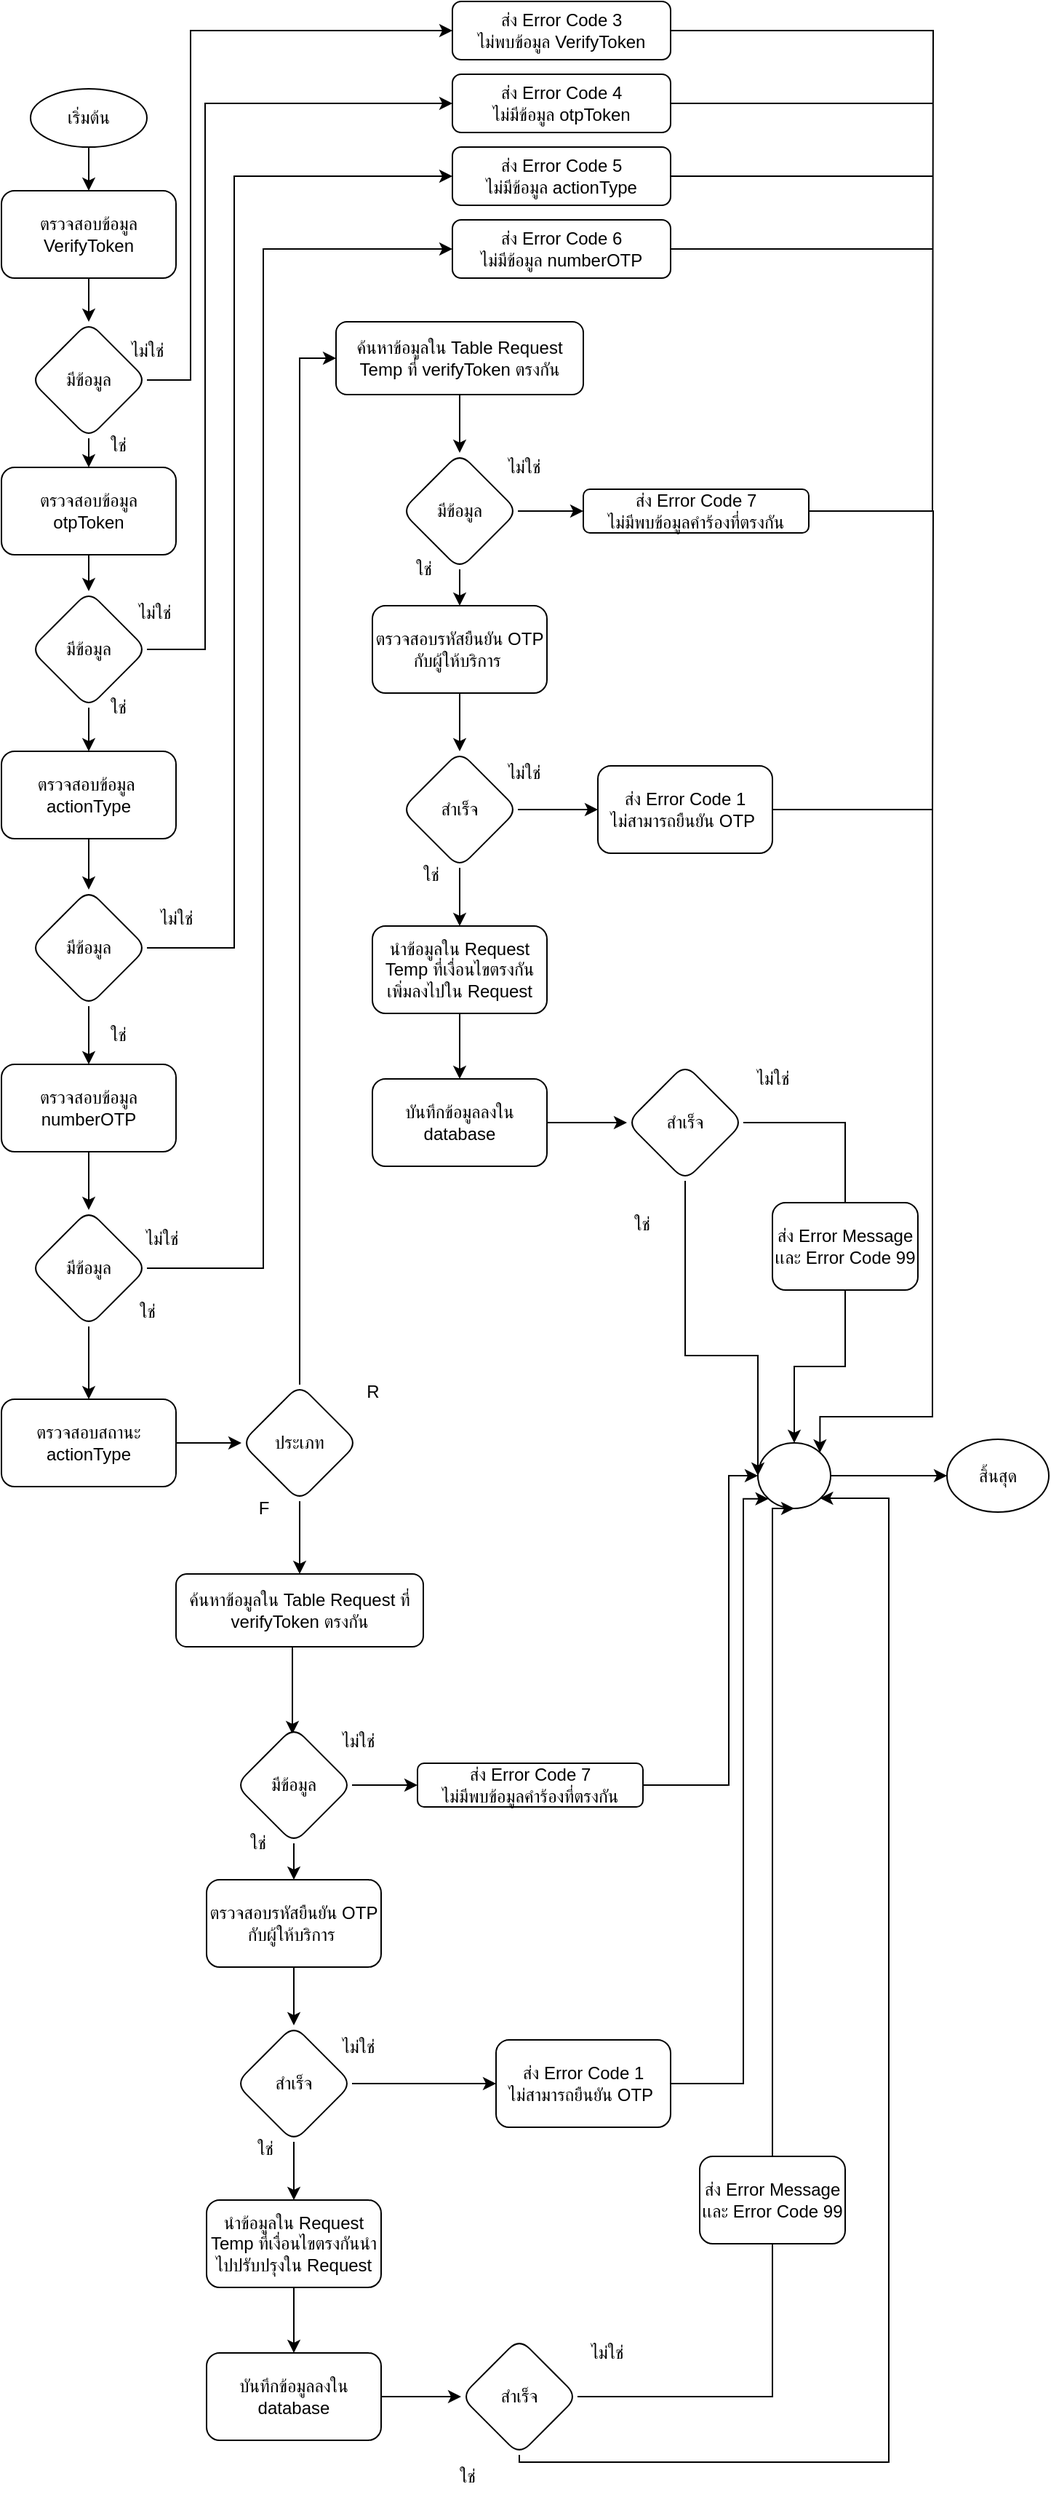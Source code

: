 <mxfile version="20.2.7" type="github">
  <diagram id="5tT6JGEHEpbYU6vvurMg" name="หน้า-1">
    <mxGraphModel dx="411" dy="242" grid="1" gridSize="10" guides="1" tooltips="1" connect="1" arrows="1" fold="1" page="1" pageScale="1" pageWidth="827" pageHeight="1169" math="0" shadow="0">
      <root>
        <mxCell id="0" />
        <mxCell id="1" parent="0" />
        <mxCell id="md4ZXIJqfUd8ClGtYBUJ-120" value="เริ่มต้น" style="ellipse;whiteSpace=wrap;html=1;" parent="1" vertex="1">
          <mxGeometry x="100" y="80" width="80" height="40" as="geometry" />
        </mxCell>
        <mxCell id="md4ZXIJqfUd8ClGtYBUJ-122" value="ตรวจสอบข้อมูล VerifyToken" style="rounded=1;whiteSpace=wrap;html=1;" parent="1" vertex="1">
          <mxGeometry x="80" y="150" width="120" height="60" as="geometry" />
        </mxCell>
        <mxCell id="md4ZXIJqfUd8ClGtYBUJ-119" value="" style="edgeStyle=orthogonalEdgeStyle;rounded=0;orthogonalLoop=1;jettySize=auto;html=1;" parent="1" source="md4ZXIJqfUd8ClGtYBUJ-120" target="md4ZXIJqfUd8ClGtYBUJ-122" edge="1">
          <mxGeometry relative="1" as="geometry" />
        </mxCell>
        <mxCell id="md4ZXIJqfUd8ClGtYBUJ-139" style="edgeStyle=orthogonalEdgeStyle;rounded=0;orthogonalLoop=1;jettySize=auto;html=1;entryX=0;entryY=0.5;entryDx=0;entryDy=0;" parent="1" source="md4ZXIJqfUd8ClGtYBUJ-124" target="md4ZXIJqfUd8ClGtYBUJ-140" edge="1">
          <mxGeometry relative="1" as="geometry">
            <mxPoint x="240" y="280.0" as="targetPoint" />
            <Array as="points">
              <mxPoint x="210" y="280" />
              <mxPoint x="210" y="40" />
            </Array>
          </mxGeometry>
        </mxCell>
        <mxCell id="md4ZXIJqfUd8ClGtYBUJ-124" value="มีข้อมูล" style="rhombus;whiteSpace=wrap;html=1;rounded=1;" parent="1" vertex="1">
          <mxGeometry x="100" y="240" width="80" height="80" as="geometry" />
        </mxCell>
        <mxCell id="md4ZXIJqfUd8ClGtYBUJ-121" value="" style="edgeStyle=orthogonalEdgeStyle;rounded=0;orthogonalLoop=1;jettySize=auto;html=1;" parent="1" source="md4ZXIJqfUd8ClGtYBUJ-122" target="md4ZXIJqfUd8ClGtYBUJ-124" edge="1">
          <mxGeometry relative="1" as="geometry" />
        </mxCell>
        <mxCell id="md4ZXIJqfUd8ClGtYBUJ-123" value="" style="edgeStyle=orthogonalEdgeStyle;rounded=0;orthogonalLoop=1;jettySize=auto;html=1;" parent="1" source="md4ZXIJqfUd8ClGtYBUJ-124" edge="1">
          <mxGeometry relative="1" as="geometry">
            <mxPoint x="140" y="340" as="targetPoint" />
          </mxGeometry>
        </mxCell>
        <mxCell id="md4ZXIJqfUd8ClGtYBUJ-128" value="ใช่" style="text;html=1;align=center;verticalAlign=middle;resizable=0;points=[];autosize=1;strokeColor=none;fillColor=none;" parent="1" vertex="1">
          <mxGeometry x="140" y="310" width="40" height="30" as="geometry" />
        </mxCell>
        <mxCell id="md4ZXIJqfUd8ClGtYBUJ-133" value="ตรวจสอบข้อมูล otpToken" style="whiteSpace=wrap;html=1;rounded=1;" parent="1" vertex="1">
          <mxGeometry x="80" y="340" width="120" height="60" as="geometry" />
        </mxCell>
        <mxCell id="md4ZXIJqfUd8ClGtYBUJ-142" style="edgeStyle=orthogonalEdgeStyle;rounded=0;orthogonalLoop=1;jettySize=auto;html=1;entryX=0;entryY=0.5;entryDx=0;entryDy=0;" parent="1" source="md4ZXIJqfUd8ClGtYBUJ-135" target="md4ZXIJqfUd8ClGtYBUJ-141" edge="1">
          <mxGeometry relative="1" as="geometry">
            <Array as="points">
              <mxPoint x="220" y="465" />
              <mxPoint x="220" y="90" />
            </Array>
          </mxGeometry>
        </mxCell>
        <mxCell id="md4ZXIJqfUd8ClGtYBUJ-146" value="" style="edgeStyle=orthogonalEdgeStyle;rounded=0;orthogonalLoop=1;jettySize=auto;html=1;" parent="1" source="md4ZXIJqfUd8ClGtYBUJ-135" target="md4ZXIJqfUd8ClGtYBUJ-145" edge="1">
          <mxGeometry relative="1" as="geometry" />
        </mxCell>
        <mxCell id="md4ZXIJqfUd8ClGtYBUJ-135" value="มีข้อมูล" style="rhombus;whiteSpace=wrap;html=1;rounded=1;" parent="1" vertex="1">
          <mxGeometry x="100" y="425" width="80" height="80" as="geometry" />
        </mxCell>
        <mxCell id="md4ZXIJqfUd8ClGtYBUJ-132" value="" style="edgeStyle=orthogonalEdgeStyle;rounded=0;orthogonalLoop=1;jettySize=auto;html=1;" parent="1" source="md4ZXIJqfUd8ClGtYBUJ-133" target="md4ZXIJqfUd8ClGtYBUJ-135" edge="1">
          <mxGeometry relative="1" as="geometry" />
        </mxCell>
        <mxCell id="md4ZXIJqfUd8ClGtYBUJ-138" value="ไม่ใช่" style="text;html=1;align=center;verticalAlign=middle;resizable=0;points=[];autosize=1;strokeColor=none;fillColor=none;" parent="1" vertex="1">
          <mxGeometry x="155" y="245" width="50" height="30" as="geometry" />
        </mxCell>
        <mxCell id="Ri4grT-Q8u4D6flZt323-26" style="edgeStyle=orthogonalEdgeStyle;rounded=0;orthogonalLoop=1;jettySize=auto;html=1;endArrow=none;endFill=0;" parent="1" source="md4ZXIJqfUd8ClGtYBUJ-140" edge="1">
          <mxGeometry relative="1" as="geometry">
            <mxPoint x="720" y="370" as="targetPoint" />
          </mxGeometry>
        </mxCell>
        <mxCell id="md4ZXIJqfUd8ClGtYBUJ-140" value="ส่ง Error Code 3&lt;br&gt;ไม่พบข้อมูล&amp;nbsp;VerifyToken" style="rounded=1;whiteSpace=wrap;html=1;" parent="1" vertex="1">
          <mxGeometry x="390" y="20" width="150" height="40" as="geometry" />
        </mxCell>
        <mxCell id="Ri4grT-Q8u4D6flZt323-27" style="edgeStyle=orthogonalEdgeStyle;rounded=0;orthogonalLoop=1;jettySize=auto;html=1;endArrow=none;endFill=0;" parent="1" source="md4ZXIJqfUd8ClGtYBUJ-141" edge="1">
          <mxGeometry relative="1" as="geometry">
            <mxPoint x="720" y="90" as="targetPoint" />
          </mxGeometry>
        </mxCell>
        <mxCell id="md4ZXIJqfUd8ClGtYBUJ-141" value="ส่ง Error Code 4&lt;br&gt;ไม่มีข้อมูล otpToken" style="rounded=1;whiteSpace=wrap;html=1;" parent="1" vertex="1">
          <mxGeometry x="390" y="70" width="150" height="40" as="geometry" />
        </mxCell>
        <mxCell id="md4ZXIJqfUd8ClGtYBUJ-143" value="ไม่ใช่" style="text;html=1;align=center;verticalAlign=middle;resizable=0;points=[];autosize=1;strokeColor=none;fillColor=none;" parent="1" vertex="1">
          <mxGeometry x="160" y="425" width="50" height="30" as="geometry" />
        </mxCell>
        <mxCell id="md4ZXIJqfUd8ClGtYBUJ-144" value="ใช่" style="text;html=1;align=center;verticalAlign=middle;resizable=0;points=[];autosize=1;strokeColor=none;fillColor=none;" parent="1" vertex="1">
          <mxGeometry x="140" y="490" width="40" height="30" as="geometry" />
        </mxCell>
        <mxCell id="md4ZXIJqfUd8ClGtYBUJ-149" value="" style="edgeStyle=orthogonalEdgeStyle;rounded=0;orthogonalLoop=1;jettySize=auto;html=1;" parent="1" source="md4ZXIJqfUd8ClGtYBUJ-145" target="md4ZXIJqfUd8ClGtYBUJ-148" edge="1">
          <mxGeometry relative="1" as="geometry" />
        </mxCell>
        <mxCell id="md4ZXIJqfUd8ClGtYBUJ-145" value="ตรวจสอบข้อมูล&amp;nbsp;&lt;br&gt;actionType" style="whiteSpace=wrap;html=1;rounded=1;" parent="1" vertex="1">
          <mxGeometry x="80" y="535" width="120" height="60" as="geometry" />
        </mxCell>
        <mxCell id="md4ZXIJqfUd8ClGtYBUJ-172" style="edgeStyle=orthogonalEdgeStyle;rounded=0;orthogonalLoop=1;jettySize=auto;html=1;entryX=0.5;entryY=0;entryDx=0;entryDy=0;" parent="1" source="md4ZXIJqfUd8ClGtYBUJ-148" target="md4ZXIJqfUd8ClGtYBUJ-173" edge="1">
          <mxGeometry relative="1" as="geometry">
            <mxPoint x="140" y="760" as="targetPoint" />
          </mxGeometry>
        </mxCell>
        <mxCell id="md4ZXIJqfUd8ClGtYBUJ-175" style="edgeStyle=orthogonalEdgeStyle;rounded=0;orthogonalLoop=1;jettySize=auto;html=1;entryX=0;entryY=0.5;entryDx=0;entryDy=0;" parent="1" source="md4ZXIJqfUd8ClGtYBUJ-148" target="md4ZXIJqfUd8ClGtYBUJ-150" edge="1">
          <mxGeometry relative="1" as="geometry">
            <mxPoint x="240" y="290" as="targetPoint" />
            <Array as="points">
              <mxPoint x="240" y="670" />
              <mxPoint x="240" y="140" />
            </Array>
          </mxGeometry>
        </mxCell>
        <mxCell id="md4ZXIJqfUd8ClGtYBUJ-148" value="มีข้อมูล" style="rhombus;whiteSpace=wrap;html=1;rounded=1;" parent="1" vertex="1">
          <mxGeometry x="100" y="630" width="80" height="80" as="geometry" />
        </mxCell>
        <mxCell id="Ri4grT-Q8u4D6flZt323-28" style="edgeStyle=orthogonalEdgeStyle;rounded=0;orthogonalLoop=1;jettySize=auto;html=1;endArrow=none;endFill=0;" parent="1" source="md4ZXIJqfUd8ClGtYBUJ-150" edge="1">
          <mxGeometry relative="1" as="geometry">
            <mxPoint x="720" y="140" as="targetPoint" />
          </mxGeometry>
        </mxCell>
        <mxCell id="md4ZXIJqfUd8ClGtYBUJ-150" value="ส่ง Error Code 5&lt;br&gt;ไม่มีข้อมูล actionType" style="rounded=1;whiteSpace=wrap;html=1;" parent="1" vertex="1">
          <mxGeometry x="390" y="120" width="150" height="40" as="geometry" />
        </mxCell>
        <mxCell id="md4ZXIJqfUd8ClGtYBUJ-152" value="ไม่ใช่" style="text;html=1;align=center;verticalAlign=middle;resizable=0;points=[];autosize=1;strokeColor=none;fillColor=none;" parent="1" vertex="1">
          <mxGeometry x="175" y="635" width="50" height="30" as="geometry" />
        </mxCell>
        <mxCell id="md4ZXIJqfUd8ClGtYBUJ-153" value="ใช่" style="text;html=1;align=center;verticalAlign=middle;resizable=0;points=[];autosize=1;strokeColor=none;fillColor=none;" parent="1" vertex="1">
          <mxGeometry x="140" y="715" width="40" height="30" as="geometry" />
        </mxCell>
        <mxCell id="md4ZXIJqfUd8ClGtYBUJ-159" value="" style="edgeStyle=orthogonalEdgeStyle;rounded=0;orthogonalLoop=1;jettySize=auto;html=1;" parent="1" source="md4ZXIJqfUd8ClGtYBUJ-157" target="md4ZXIJqfUd8ClGtYBUJ-158" edge="1">
          <mxGeometry relative="1" as="geometry" />
        </mxCell>
        <mxCell id="md4ZXIJqfUd8ClGtYBUJ-157" value="ตรวจสอบสถานะ&lt;br&gt;actionType" style="rounded=1;whiteSpace=wrap;html=1;" parent="1" vertex="1">
          <mxGeometry x="80" y="980" width="120" height="60" as="geometry" />
        </mxCell>
        <mxCell id="Ri4grT-Q8u4D6flZt323-4" value="" style="edgeStyle=orthogonalEdgeStyle;rounded=0;orthogonalLoop=1;jettySize=auto;html=1;" parent="1" source="md4ZXIJqfUd8ClGtYBUJ-158" target="md4ZXIJqfUd8ClGtYBUJ-203" edge="1">
          <mxGeometry relative="1" as="geometry" />
        </mxCell>
        <mxCell id="Ri4grT-Q8u4D6flZt323-5" style="edgeStyle=orthogonalEdgeStyle;rounded=0;orthogonalLoop=1;jettySize=auto;html=1;entryX=0;entryY=0.5;entryDx=0;entryDy=0;" parent="1" source="md4ZXIJqfUd8ClGtYBUJ-158" target="md4ZXIJqfUd8ClGtYBUJ-164" edge="1">
          <mxGeometry relative="1" as="geometry" />
        </mxCell>
        <mxCell id="md4ZXIJqfUd8ClGtYBUJ-158" value="ประเภท" style="rhombus;whiteSpace=wrap;html=1;rounded=1;" parent="1" vertex="1">
          <mxGeometry x="245" y="970" width="80" height="80" as="geometry" />
        </mxCell>
        <mxCell id="md4ZXIJqfUd8ClGtYBUJ-162" value="F" style="text;html=1;align=center;verticalAlign=middle;resizable=0;points=[];autosize=1;strokeColor=none;fillColor=none;" parent="1" vertex="1">
          <mxGeometry x="245" y="1040" width="30" height="30" as="geometry" />
        </mxCell>
        <mxCell id="md4ZXIJqfUd8ClGtYBUJ-163" value="R" style="text;html=1;align=center;verticalAlign=middle;resizable=0;points=[];autosize=1;strokeColor=none;fillColor=none;" parent="1" vertex="1">
          <mxGeometry x="320" y="960" width="30" height="30" as="geometry" />
        </mxCell>
        <mxCell id="md4ZXIJqfUd8ClGtYBUJ-186" value="" style="edgeStyle=orthogonalEdgeStyle;rounded=0;orthogonalLoop=1;jettySize=auto;html=1;" parent="1" source="md4ZXIJqfUd8ClGtYBUJ-164" target="md4ZXIJqfUd8ClGtYBUJ-185" edge="1">
          <mxGeometry relative="1" as="geometry" />
        </mxCell>
        <mxCell id="md4ZXIJqfUd8ClGtYBUJ-164" value="ค้นหาข้อมูลใน Table Request Temp ที่ verifyToken ตรงกัน" style="rounded=1;whiteSpace=wrap;html=1;" parent="1" vertex="1">
          <mxGeometry x="310" y="240" width="170" height="50" as="geometry" />
        </mxCell>
        <mxCell id="md4ZXIJqfUd8ClGtYBUJ-177" value="" style="edgeStyle=orthogonalEdgeStyle;rounded=0;orthogonalLoop=1;jettySize=auto;html=1;" parent="1" source="md4ZXIJqfUd8ClGtYBUJ-173" target="md4ZXIJqfUd8ClGtYBUJ-176" edge="1">
          <mxGeometry relative="1" as="geometry" />
        </mxCell>
        <mxCell id="md4ZXIJqfUd8ClGtYBUJ-173" value="ตรวจสอบข้อมูล numberOTP" style="rounded=1;whiteSpace=wrap;html=1;" parent="1" vertex="1">
          <mxGeometry x="80" y="750" width="120" height="60" as="geometry" />
        </mxCell>
        <mxCell id="md4ZXIJqfUd8ClGtYBUJ-178" style="edgeStyle=orthogonalEdgeStyle;rounded=0;orthogonalLoop=1;jettySize=auto;html=1;entryX=0;entryY=0.5;entryDx=0;entryDy=0;" parent="1" source="md4ZXIJqfUd8ClGtYBUJ-176" target="md4ZXIJqfUd8ClGtYBUJ-179" edge="1">
          <mxGeometry relative="1" as="geometry">
            <mxPoint x="250" y="220" as="targetPoint" />
            <Array as="points">
              <mxPoint x="260" y="890" />
              <mxPoint x="260" y="190" />
            </Array>
          </mxGeometry>
        </mxCell>
        <mxCell id="Ri4grT-Q8u4D6flZt323-3" value="" style="edgeStyle=orthogonalEdgeStyle;rounded=0;orthogonalLoop=1;jettySize=auto;html=1;" parent="1" source="md4ZXIJqfUd8ClGtYBUJ-176" target="md4ZXIJqfUd8ClGtYBUJ-157" edge="1">
          <mxGeometry relative="1" as="geometry" />
        </mxCell>
        <mxCell id="md4ZXIJqfUd8ClGtYBUJ-176" value="มีข้อมูล" style="rhombus;whiteSpace=wrap;html=1;rounded=1;" parent="1" vertex="1">
          <mxGeometry x="100" y="850" width="80" height="80" as="geometry" />
        </mxCell>
        <mxCell id="Ri4grT-Q8u4D6flZt323-29" style="edgeStyle=orthogonalEdgeStyle;rounded=0;orthogonalLoop=1;jettySize=auto;html=1;endArrow=none;endFill=0;" parent="1" source="md4ZXIJqfUd8ClGtYBUJ-179" edge="1">
          <mxGeometry relative="1" as="geometry">
            <mxPoint x="720" y="190" as="targetPoint" />
          </mxGeometry>
        </mxCell>
        <mxCell id="md4ZXIJqfUd8ClGtYBUJ-179" value="ส่ง Error Code 6&lt;br&gt;ไม่มีข้อมูล numberOTP" style="rounded=1;whiteSpace=wrap;html=1;" parent="1" vertex="1">
          <mxGeometry x="390" y="170" width="150" height="40" as="geometry" />
        </mxCell>
        <mxCell id="md4ZXIJqfUd8ClGtYBUJ-181" value="ไม่ใช่" style="text;html=1;align=center;verticalAlign=middle;resizable=0;points=[];autosize=1;strokeColor=none;fillColor=none;" parent="1" vertex="1">
          <mxGeometry x="165" y="855" width="50" height="30" as="geometry" />
        </mxCell>
        <mxCell id="md4ZXIJqfUd8ClGtYBUJ-183" value="ใช่" style="text;html=1;align=center;verticalAlign=middle;resizable=0;points=[];autosize=1;strokeColor=none;fillColor=none;" parent="1" vertex="1">
          <mxGeometry x="160" y="905" width="40" height="30" as="geometry" />
        </mxCell>
        <mxCell id="md4ZXIJqfUd8ClGtYBUJ-190" value="" style="edgeStyle=orthogonalEdgeStyle;rounded=0;orthogonalLoop=1;jettySize=auto;html=1;" parent="1" source="md4ZXIJqfUd8ClGtYBUJ-185" target="md4ZXIJqfUd8ClGtYBUJ-189" edge="1">
          <mxGeometry relative="1" as="geometry" />
        </mxCell>
        <mxCell id="Ri4grT-Q8u4D6flZt323-6" value="" style="edgeStyle=orthogonalEdgeStyle;rounded=0;orthogonalLoop=1;jettySize=auto;html=1;" parent="1" source="md4ZXIJqfUd8ClGtYBUJ-185" target="Ri4grT-Q8u4D6flZt323-1" edge="1">
          <mxGeometry relative="1" as="geometry" />
        </mxCell>
        <mxCell id="md4ZXIJqfUd8ClGtYBUJ-185" value="มีข้อมูล" style="rhombus;whiteSpace=wrap;html=1;rounded=1;" parent="1" vertex="1">
          <mxGeometry x="355" y="330" width="80" height="80" as="geometry" />
        </mxCell>
        <mxCell id="md4ZXIJqfUd8ClGtYBUJ-187" value="ไม่ใช่" style="text;html=1;align=center;verticalAlign=middle;resizable=0;points=[];autosize=1;strokeColor=none;fillColor=none;" parent="1" vertex="1">
          <mxGeometry x="414" y="535" width="50" height="30" as="geometry" />
        </mxCell>
        <mxCell id="md4ZXIJqfUd8ClGtYBUJ-192" value="" style="edgeStyle=orthogonalEdgeStyle;rounded=0;orthogonalLoop=1;jettySize=auto;html=1;" parent="1" source="md4ZXIJqfUd8ClGtYBUJ-189" target="md4ZXIJqfUd8ClGtYBUJ-191" edge="1">
          <mxGeometry relative="1" as="geometry" />
        </mxCell>
        <mxCell id="md4ZXIJqfUd8ClGtYBUJ-189" value="ตรวจสอบรหัสยืนยัน OTP กับผู้ให้บริการ&amp;nbsp;" style="whiteSpace=wrap;html=1;rounded=1;" parent="1" vertex="1">
          <mxGeometry x="335" y="435" width="120" height="60" as="geometry" />
        </mxCell>
        <mxCell id="md4ZXIJqfUd8ClGtYBUJ-196" value="" style="edgeStyle=orthogonalEdgeStyle;rounded=0;orthogonalLoop=1;jettySize=auto;html=1;" parent="1" source="md4ZXIJqfUd8ClGtYBUJ-191" target="md4ZXIJqfUd8ClGtYBUJ-195" edge="1">
          <mxGeometry relative="1" as="geometry" />
        </mxCell>
        <mxCell id="md4ZXIJqfUd8ClGtYBUJ-198" value="" style="edgeStyle=orthogonalEdgeStyle;rounded=0;orthogonalLoop=1;jettySize=auto;html=1;" parent="1" source="md4ZXIJqfUd8ClGtYBUJ-191" target="md4ZXIJqfUd8ClGtYBUJ-197" edge="1">
          <mxGeometry relative="1" as="geometry" />
        </mxCell>
        <mxCell id="md4ZXIJqfUd8ClGtYBUJ-191" value="สำเร็จ" style="rhombus;whiteSpace=wrap;html=1;rounded=1;" parent="1" vertex="1">
          <mxGeometry x="355" y="535" width="80" height="80" as="geometry" />
        </mxCell>
        <mxCell id="md4ZXIJqfUd8ClGtYBUJ-194" value="ใช่" style="text;html=1;align=center;verticalAlign=middle;resizable=0;points=[];autosize=1;strokeColor=none;fillColor=none;" parent="1" vertex="1">
          <mxGeometry x="355" y="605" width="40" height="30" as="geometry" />
        </mxCell>
        <mxCell id="md4ZXIJqfUd8ClGtYBUJ-201" value="" style="edgeStyle=orthogonalEdgeStyle;rounded=0;orthogonalLoop=1;jettySize=auto;html=1;" parent="1" source="md4ZXIJqfUd8ClGtYBUJ-195" target="md4ZXIJqfUd8ClGtYBUJ-200" edge="1">
          <mxGeometry relative="1" as="geometry" />
        </mxCell>
        <mxCell id="md4ZXIJqfUd8ClGtYBUJ-195" value="นำข้อมูลใน Request Temp ที่เงื่อนไขตรงกันเพิ่มลงไปใน Request" style="whiteSpace=wrap;html=1;rounded=1;" parent="1" vertex="1">
          <mxGeometry x="335" y="655" width="120" height="60" as="geometry" />
        </mxCell>
        <mxCell id="Ri4grT-Q8u4D6flZt323-9" style="edgeStyle=orthogonalEdgeStyle;rounded=0;orthogonalLoop=1;jettySize=auto;html=1;entryX=1;entryY=0;entryDx=0;entryDy=0;" parent="1" source="md4ZXIJqfUd8ClGtYBUJ-197" target="Ri4grT-Q8u4D6flZt323-10" edge="1">
          <mxGeometry relative="1" as="geometry">
            <mxPoint x="720" y="575" as="targetPoint" />
            <Array as="points">
              <mxPoint x="720" y="575" />
              <mxPoint x="720" y="992" />
            </Array>
          </mxGeometry>
        </mxCell>
        <mxCell id="md4ZXIJqfUd8ClGtYBUJ-197" value="ส่ง Error Code 1&lt;br&gt;ไม่สามารถยืนยัน OTP&amp;nbsp;" style="whiteSpace=wrap;html=1;rounded=1;" parent="1" vertex="1">
          <mxGeometry x="490" y="545" width="120" height="60" as="geometry" />
        </mxCell>
        <mxCell id="Ri4grT-Q8u4D6flZt323-15" value="" style="edgeStyle=orthogonalEdgeStyle;rounded=0;orthogonalLoop=1;jettySize=auto;html=1;endArrow=classic;endFill=1;" parent="1" source="md4ZXIJqfUd8ClGtYBUJ-200" target="Ri4grT-Q8u4D6flZt323-13" edge="1">
          <mxGeometry relative="1" as="geometry" />
        </mxCell>
        <mxCell id="md4ZXIJqfUd8ClGtYBUJ-200" value="บันทึกข้อมูลลงใน database" style="whiteSpace=wrap;html=1;rounded=1;" parent="1" vertex="1">
          <mxGeometry x="335" y="760" width="120" height="60" as="geometry" />
        </mxCell>
        <mxCell id="tcpGY7MvnwSGRZyxb2Im-26" value="" style="edgeStyle=orthogonalEdgeStyle;rounded=0;orthogonalLoop=1;jettySize=auto;html=1;" parent="1" source="md4ZXIJqfUd8ClGtYBUJ-203" edge="1">
          <mxGeometry relative="1" as="geometry">
            <mxPoint x="280" y="1210" as="targetPoint" />
            <Array as="points">
              <mxPoint x="280" y="1170" />
              <mxPoint x="280" y="1170" />
            </Array>
          </mxGeometry>
        </mxCell>
        <mxCell id="md4ZXIJqfUd8ClGtYBUJ-203" value="ค้นหาข้อมูลใน Table Request ที่ verifyToken ตรงกัน" style="rounded=1;whiteSpace=wrap;html=1;" parent="1" vertex="1">
          <mxGeometry x="200" y="1100" width="170" height="50" as="geometry" />
        </mxCell>
        <mxCell id="md4ZXIJqfUd8ClGtYBUJ-205" value="ไม่ใช่" style="text;html=1;align=center;verticalAlign=middle;resizable=0;points=[];autosize=1;strokeColor=none;fillColor=none;" parent="1" vertex="1">
          <mxGeometry x="414" y="325" width="50" height="30" as="geometry" />
        </mxCell>
        <mxCell id="md4ZXIJqfUd8ClGtYBUJ-206" value="ใช่" style="text;html=1;align=center;verticalAlign=middle;resizable=0;points=[];autosize=1;strokeColor=none;fillColor=none;" parent="1" vertex="1">
          <mxGeometry x="350" y="395" width="40" height="30" as="geometry" />
        </mxCell>
        <mxCell id="Ri4grT-Q8u4D6flZt323-8" style="edgeStyle=orthogonalEdgeStyle;rounded=0;orthogonalLoop=1;jettySize=auto;html=1;endArrow=none;endFill=0;" parent="1" source="Ri4grT-Q8u4D6flZt323-1" edge="1">
          <mxGeometry relative="1" as="geometry">
            <mxPoint x="720" y="580" as="targetPoint" />
          </mxGeometry>
        </mxCell>
        <mxCell id="Ri4grT-Q8u4D6flZt323-1" value="ส่ง Error Code 7&lt;br&gt;ไม่มีพบข้อมูลคำร้องที่ตรงกัน" style="rounded=1;whiteSpace=wrap;html=1;" parent="1" vertex="1">
          <mxGeometry x="480" y="355" width="155" height="30" as="geometry" />
        </mxCell>
        <mxCell id="tcpGY7MvnwSGRZyxb2Im-32" style="edgeStyle=orthogonalEdgeStyle;rounded=0;orthogonalLoop=1;jettySize=auto;html=1;entryX=0;entryY=0.5;entryDx=0;entryDy=0;" parent="1" source="Ri4grT-Q8u4D6flZt323-10" target="tcpGY7MvnwSGRZyxb2Im-31" edge="1">
          <mxGeometry relative="1" as="geometry" />
        </mxCell>
        <mxCell id="Ri4grT-Q8u4D6flZt323-10" value="" style="ellipse;whiteSpace=wrap;html=1;" parent="1" vertex="1">
          <mxGeometry x="600" y="1010" width="50" height="45" as="geometry" />
        </mxCell>
        <mxCell id="Ri4grT-Q8u4D6flZt323-16" style="edgeStyle=orthogonalEdgeStyle;rounded=0;orthogonalLoop=1;jettySize=auto;html=1;entryX=0.5;entryY=0;entryDx=0;entryDy=0;endArrow=classic;endFill=1;startArrow=none;" parent="1" source="Ri4grT-Q8u4D6flZt323-19" target="Ri4grT-Q8u4D6flZt323-10" edge="1">
          <mxGeometry relative="1" as="geometry" />
        </mxCell>
        <mxCell id="Ri4grT-Q8u4D6flZt323-24" style="edgeStyle=orthogonalEdgeStyle;rounded=0;orthogonalLoop=1;jettySize=auto;html=1;entryX=0;entryY=0.5;entryDx=0;entryDy=0;endArrow=classic;endFill=1;" parent="1" source="Ri4grT-Q8u4D6flZt323-13" target="Ri4grT-Q8u4D6flZt323-10" edge="1">
          <mxGeometry relative="1" as="geometry">
            <Array as="points">
              <mxPoint x="550" y="950" />
              <mxPoint x="600" y="950" />
            </Array>
          </mxGeometry>
        </mxCell>
        <mxCell id="Ri4grT-Q8u4D6flZt323-13" value="สำเร็จ" style="rhombus;whiteSpace=wrap;html=1;rounded=1;" parent="1" vertex="1">
          <mxGeometry x="510" y="750" width="80" height="80" as="geometry" />
        </mxCell>
        <mxCell id="Ri4grT-Q8u4D6flZt323-17" value="ไม่ใช่" style="text;html=1;align=center;verticalAlign=middle;resizable=0;points=[];autosize=1;strokeColor=none;fillColor=none;" parent="1" vertex="1">
          <mxGeometry x="585" y="745" width="50" height="30" as="geometry" />
        </mxCell>
        <mxCell id="Ri4grT-Q8u4D6flZt323-19" value="ส่ง Error Message เเละ Error Code 99" style="whiteSpace=wrap;html=1;rounded=1;" parent="1" vertex="1">
          <mxGeometry x="610" y="845" width="100" height="60" as="geometry" />
        </mxCell>
        <mxCell id="Ri4grT-Q8u4D6flZt323-20" value="" style="edgeStyle=orthogonalEdgeStyle;rounded=0;orthogonalLoop=1;jettySize=auto;html=1;entryX=0.5;entryY=0;entryDx=0;entryDy=0;endArrow=none;endFill=1;" parent="1" source="Ri4grT-Q8u4D6flZt323-13" target="Ri4grT-Q8u4D6flZt323-19" edge="1">
          <mxGeometry relative="1" as="geometry">
            <mxPoint x="629.933" y="790.067" as="sourcePoint" />
            <mxPoint x="685" y="985" as="targetPoint" />
          </mxGeometry>
        </mxCell>
        <mxCell id="Ri4grT-Q8u4D6flZt323-23" value="ใช่" style="text;html=1;align=center;verticalAlign=middle;resizable=0;points=[];autosize=1;strokeColor=none;fillColor=none;" parent="1" vertex="1">
          <mxGeometry x="500" y="845" width="40" height="30" as="geometry" />
        </mxCell>
        <mxCell id="tcpGY7MvnwSGRZyxb2Im-3" value="มีข้อมูล" style="rhombus;whiteSpace=wrap;html=1;rounded=1;" parent="1" vertex="1">
          <mxGeometry x="241" y="1205" width="80" height="80" as="geometry" />
        </mxCell>
        <mxCell id="tcpGY7MvnwSGRZyxb2Im-4" value="ไม่ใช่" style="text;html=1;align=center;verticalAlign=middle;resizable=0;points=[];autosize=1;strokeColor=none;fillColor=none;" parent="1" vertex="1">
          <mxGeometry x="300" y="1410" width="50" height="30" as="geometry" />
        </mxCell>
        <mxCell id="tcpGY7MvnwSGRZyxb2Im-6" value="ตรวจสอบรหัสยืนยัน OTP กับผู้ให้บริการ&amp;nbsp;" style="whiteSpace=wrap;html=1;rounded=1;" parent="1" vertex="1">
          <mxGeometry x="221" y="1310" width="120" height="60" as="geometry" />
        </mxCell>
        <mxCell id="tcpGY7MvnwSGRZyxb2Im-1" value="" style="edgeStyle=orthogonalEdgeStyle;rounded=0;orthogonalLoop=1;jettySize=auto;html=1;" parent="1" source="tcpGY7MvnwSGRZyxb2Im-3" target="tcpGY7MvnwSGRZyxb2Im-6" edge="1">
          <mxGeometry relative="1" as="geometry" />
        </mxCell>
        <mxCell id="tcpGY7MvnwSGRZyxb2Im-9" value="สำเร็จ" style="rhombus;whiteSpace=wrap;html=1;rounded=1;" parent="1" vertex="1">
          <mxGeometry x="241" y="1410" width="80" height="80" as="geometry" />
        </mxCell>
        <mxCell id="tcpGY7MvnwSGRZyxb2Im-5" value="" style="edgeStyle=orthogonalEdgeStyle;rounded=0;orthogonalLoop=1;jettySize=auto;html=1;" parent="1" source="tcpGY7MvnwSGRZyxb2Im-6" target="tcpGY7MvnwSGRZyxb2Im-9" edge="1">
          <mxGeometry relative="1" as="geometry" />
        </mxCell>
        <mxCell id="tcpGY7MvnwSGRZyxb2Im-10" value="ใช่" style="text;html=1;align=center;verticalAlign=middle;resizable=0;points=[];autosize=1;strokeColor=none;fillColor=none;" parent="1" vertex="1">
          <mxGeometry x="241" y="1480" width="40" height="30" as="geometry" />
        </mxCell>
        <mxCell id="tcpGY7MvnwSGRZyxb2Im-12" value="นำข้อมูลใน Request Temp ที่เงื่อนไขตรงกันนำไปปรับปรุงใน Request" style="whiteSpace=wrap;html=1;rounded=1;" parent="1" vertex="1">
          <mxGeometry x="221" y="1530" width="120" height="60" as="geometry" />
        </mxCell>
        <mxCell id="tcpGY7MvnwSGRZyxb2Im-7" value="" style="edgeStyle=orthogonalEdgeStyle;rounded=0;orthogonalLoop=1;jettySize=auto;html=1;" parent="1" source="tcpGY7MvnwSGRZyxb2Im-9" target="tcpGY7MvnwSGRZyxb2Im-12" edge="1">
          <mxGeometry relative="1" as="geometry" />
        </mxCell>
        <mxCell id="tcpGY7MvnwSGRZyxb2Im-29" style="edgeStyle=orthogonalEdgeStyle;rounded=0;orthogonalLoop=1;jettySize=auto;html=1;entryX=0;entryY=1;entryDx=0;entryDy=0;" parent="1" source="tcpGY7MvnwSGRZyxb2Im-13" target="Ri4grT-Q8u4D6flZt323-10" edge="1">
          <mxGeometry relative="1" as="geometry">
            <Array as="points">
              <mxPoint x="590" y="1450" />
              <mxPoint x="590" y="1048" />
            </Array>
          </mxGeometry>
        </mxCell>
        <mxCell id="tcpGY7MvnwSGRZyxb2Im-13" value="ส่ง Error Code 1&lt;br&gt;ไม่สามารถยืนยัน OTP&amp;nbsp;" style="whiteSpace=wrap;html=1;rounded=1;" parent="1" vertex="1">
          <mxGeometry x="420" y="1420" width="120" height="60" as="geometry" />
        </mxCell>
        <mxCell id="tcpGY7MvnwSGRZyxb2Im-8" value="" style="edgeStyle=orthogonalEdgeStyle;rounded=0;orthogonalLoop=1;jettySize=auto;html=1;" parent="1" source="tcpGY7MvnwSGRZyxb2Im-9" target="tcpGY7MvnwSGRZyxb2Im-13" edge="1">
          <mxGeometry relative="1" as="geometry" />
        </mxCell>
        <mxCell id="tcpGY7MvnwSGRZyxb2Im-15" value="บันทึกข้อมูลลงใน database" style="whiteSpace=wrap;html=1;rounded=1;" parent="1" vertex="1">
          <mxGeometry x="221" y="1635" width="120" height="60" as="geometry" />
        </mxCell>
        <mxCell id="tcpGY7MvnwSGRZyxb2Im-11" value="" style="edgeStyle=orthogonalEdgeStyle;rounded=0;orthogonalLoop=1;jettySize=auto;html=1;" parent="1" source="tcpGY7MvnwSGRZyxb2Im-12" target="tcpGY7MvnwSGRZyxb2Im-15" edge="1">
          <mxGeometry relative="1" as="geometry" />
        </mxCell>
        <mxCell id="tcpGY7MvnwSGRZyxb2Im-16" value="ไม่ใช่" style="text;html=1;align=center;verticalAlign=middle;resizable=0;points=[];autosize=1;strokeColor=none;fillColor=none;" parent="1" vertex="1">
          <mxGeometry x="300" y="1200" width="50" height="30" as="geometry" />
        </mxCell>
        <mxCell id="tcpGY7MvnwSGRZyxb2Im-17" value="ใช่" style="text;html=1;align=center;verticalAlign=middle;resizable=0;points=[];autosize=1;strokeColor=none;fillColor=none;" parent="1" vertex="1">
          <mxGeometry x="236" y="1270" width="40" height="30" as="geometry" />
        </mxCell>
        <mxCell id="tcpGY7MvnwSGRZyxb2Im-28" style="edgeStyle=orthogonalEdgeStyle;rounded=0;orthogonalLoop=1;jettySize=auto;html=1;entryX=0;entryY=0.5;entryDx=0;entryDy=0;" parent="1" source="tcpGY7MvnwSGRZyxb2Im-19" target="Ri4grT-Q8u4D6flZt323-10" edge="1">
          <mxGeometry relative="1" as="geometry">
            <Array as="points">
              <mxPoint x="580" y="1245" />
              <mxPoint x="580" y="1033" />
            </Array>
          </mxGeometry>
        </mxCell>
        <mxCell id="tcpGY7MvnwSGRZyxb2Im-19" value="ส่ง Error Code 7&lt;br&gt;ไม่มีพบข้อมูลคำร้องที่ตรงกัน" style="rounded=1;whiteSpace=wrap;html=1;" parent="1" vertex="1">
          <mxGeometry x="366" y="1230" width="155" height="30" as="geometry" />
        </mxCell>
        <mxCell id="tcpGY7MvnwSGRZyxb2Im-2" value="" style="edgeStyle=orthogonalEdgeStyle;rounded=0;orthogonalLoop=1;jettySize=auto;html=1;" parent="1" source="tcpGY7MvnwSGRZyxb2Im-3" target="tcpGY7MvnwSGRZyxb2Im-19" edge="1">
          <mxGeometry relative="1" as="geometry" />
        </mxCell>
        <mxCell id="tcpGY7MvnwSGRZyxb2Im-34" style="edgeStyle=orthogonalEdgeStyle;rounded=0;orthogonalLoop=1;jettySize=auto;html=1;entryX=1;entryY=1;entryDx=0;entryDy=0;exitX=0.5;exitY=1;exitDx=0;exitDy=0;" parent="1" source="tcpGY7MvnwSGRZyxb2Im-20" target="Ri4grT-Q8u4D6flZt323-10" edge="1">
          <mxGeometry relative="1" as="geometry">
            <mxPoint x="690" y="1050" as="targetPoint" />
            <Array as="points">
              <mxPoint x="436" y="1710" />
              <mxPoint x="690" y="1710" />
              <mxPoint x="690" y="1048" />
              <mxPoint x="643" y="1048" />
            </Array>
          </mxGeometry>
        </mxCell>
        <mxCell id="tcpGY7MvnwSGRZyxb2Im-20" value="สำเร็จ" style="rhombus;whiteSpace=wrap;html=1;rounded=1;" parent="1" vertex="1">
          <mxGeometry x="396" y="1625" width="80" height="80" as="geometry" />
        </mxCell>
        <mxCell id="tcpGY7MvnwSGRZyxb2Im-14" value="" style="edgeStyle=orthogonalEdgeStyle;rounded=0;orthogonalLoop=1;jettySize=auto;html=1;endArrow=classic;endFill=1;" parent="1" source="tcpGY7MvnwSGRZyxb2Im-15" target="tcpGY7MvnwSGRZyxb2Im-20" edge="1">
          <mxGeometry relative="1" as="geometry" />
        </mxCell>
        <mxCell id="tcpGY7MvnwSGRZyxb2Im-21" value="ไม่ใช่" style="text;html=1;align=center;verticalAlign=middle;resizable=0;points=[];autosize=1;strokeColor=none;fillColor=none;" parent="1" vertex="1">
          <mxGeometry x="471" y="1620" width="50" height="30" as="geometry" />
        </mxCell>
        <mxCell id="tcpGY7MvnwSGRZyxb2Im-33" style="edgeStyle=orthogonalEdgeStyle;rounded=0;orthogonalLoop=1;jettySize=auto;html=1;entryX=0.5;entryY=1;entryDx=0;entryDy=0;exitX=0.5;exitY=0;exitDx=0;exitDy=0;" parent="1" source="tcpGY7MvnwSGRZyxb2Im-22" target="Ri4grT-Q8u4D6flZt323-10" edge="1">
          <mxGeometry relative="1" as="geometry">
            <Array as="points">
              <mxPoint x="610" y="1055" />
            </Array>
          </mxGeometry>
        </mxCell>
        <mxCell id="tcpGY7MvnwSGRZyxb2Im-22" value="ส่ง Error Message เเละ Error Code 99" style="whiteSpace=wrap;html=1;rounded=1;" parent="1" vertex="1">
          <mxGeometry x="560" y="1500" width="100" height="60" as="geometry" />
        </mxCell>
        <mxCell id="tcpGY7MvnwSGRZyxb2Im-23" value="" style="edgeStyle=orthogonalEdgeStyle;rounded=0;orthogonalLoop=1;jettySize=auto;html=1;entryX=0.5;entryY=1;entryDx=0;entryDy=0;endArrow=none;endFill=1;" parent="1" source="tcpGY7MvnwSGRZyxb2Im-20" target="tcpGY7MvnwSGRZyxb2Im-22" edge="1">
          <mxGeometry relative="1" as="geometry">
            <mxPoint x="515.933" y="1665.067" as="sourcePoint" />
            <mxPoint x="571" y="1860" as="targetPoint" />
          </mxGeometry>
        </mxCell>
        <mxCell id="tcpGY7MvnwSGRZyxb2Im-24" value="ใช่" style="text;html=1;align=center;verticalAlign=middle;resizable=0;points=[];autosize=1;strokeColor=none;fillColor=none;" parent="1" vertex="1">
          <mxGeometry x="380" y="1705" width="40" height="30" as="geometry" />
        </mxCell>
        <mxCell id="tcpGY7MvnwSGRZyxb2Im-31" value="สิ้นสุด" style="ellipse;whiteSpace=wrap;html=1;" parent="1" vertex="1">
          <mxGeometry x="730" y="1007.5" width="70" height="50" as="geometry" />
        </mxCell>
      </root>
    </mxGraphModel>
  </diagram>
</mxfile>
